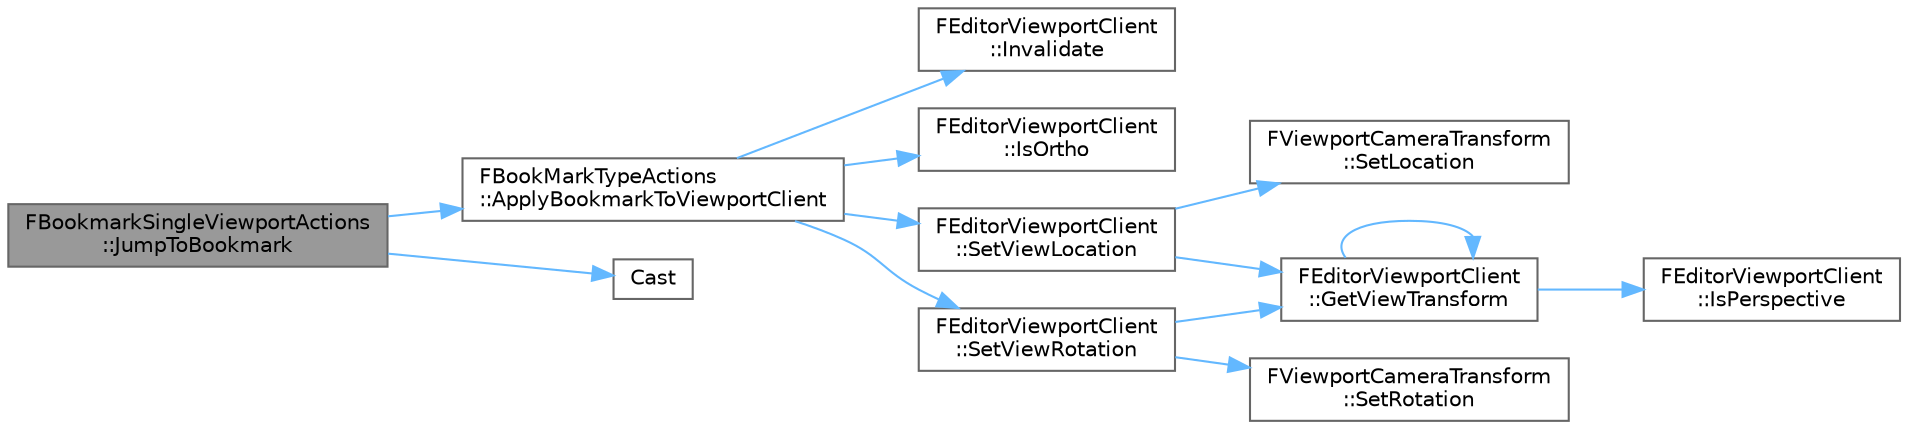 digraph "FBookmarkSingleViewportActions::JumpToBookmark"
{
 // INTERACTIVE_SVG=YES
 // LATEX_PDF_SIZE
  bgcolor="transparent";
  edge [fontname=Helvetica,fontsize=10,labelfontname=Helvetica,labelfontsize=10];
  node [fontname=Helvetica,fontsize=10,shape=box,height=0.2,width=0.4];
  rankdir="LR";
  Node1 [id="Node000001",label="FBookmarkSingleViewportActions\l::JumpToBookmark",height=0.2,width=0.4,color="gray40", fillcolor="grey60", style="filled", fontcolor="black",tooltip="Called to jump to the given bookmark."];
  Node1 -> Node2 [id="edge1_Node000001_Node000002",color="steelblue1",style="solid",tooltip=" "];
  Node2 [id="Node000002",label="FBookMarkTypeActions\l::ApplyBookmarkToViewportClient",height=0.2,width=0.4,color="grey40", fillcolor="white", style="filled",URL="$d6/dd0/classFBookMarkTypeActions.html#aa0dca8bc1cca0961ebed7d85f134f7a7",tooltip=" "];
  Node2 -> Node3 [id="edge2_Node000002_Node000003",color="steelblue1",style="solid",tooltip=" "];
  Node3 [id="Node000003",label="FEditorViewportClient\l::Invalidate",height=0.2,width=0.4,color="grey40", fillcolor="white", style="filled",URL="$df/d9e/classFEditorViewportClient.html#a1d2a8753c776f1255257ebc636ac2932",tooltip="Invalidates this viewport and optionally child views."];
  Node2 -> Node4 [id="edge3_Node000002_Node000004",color="steelblue1",style="solid",tooltip=" "];
  Node4 [id="Node000004",label="FEditorViewportClient\l::IsOrtho",height=0.2,width=0.4,color="grey40", fillcolor="white", style="filled",URL="$df/d9e/classFEditorViewportClient.html#a02de3865fa5518d475b32ccb13784d3a",tooltip="Returns true if this viewport is orthogonal."];
  Node2 -> Node5 [id="edge4_Node000002_Node000005",color="steelblue1",style="solid",tooltip=" "];
  Node5 [id="Node000005",label="FEditorViewportClient\l::SetViewLocation",height=0.2,width=0.4,color="grey40", fillcolor="white", style="filled",URL="$df/d9e/classFEditorViewportClient.html#a8491c168115b2ac3c38baba25fae04e0",tooltip="Sets the location of the viewport's camera."];
  Node5 -> Node6 [id="edge5_Node000005_Node000006",color="steelblue1",style="solid",tooltip=" "];
  Node6 [id="Node000006",label="FEditorViewportClient\l::GetViewTransform",height=0.2,width=0.4,color="grey40", fillcolor="white", style="filled",URL="$df/d9e/classFEditorViewportClient.html#a8e08badd4ec988c5d68035e050115c30",tooltip="Gets ViewportCameraTransform object for the current viewport type."];
  Node6 -> Node6 [id="edge6_Node000006_Node000006",color="steelblue1",style="solid",tooltip=" "];
  Node6 -> Node7 [id="edge7_Node000006_Node000007",color="steelblue1",style="solid",tooltip=" "];
  Node7 [id="Node000007",label="FEditorViewportClient\l::IsPerspective",height=0.2,width=0.4,color="grey40", fillcolor="white", style="filled",URL="$df/d9e/classFEditorViewportClient.html#a83795f10bc66b8be496ece6472cfdcba",tooltip="Returns true if this viewport is perspective."];
  Node5 -> Node8 [id="edge8_Node000005_Node000008",color="steelblue1",style="solid",tooltip=" "];
  Node8 [id="Node000008",label="FViewportCameraTransform\l::SetLocation",height=0.2,width=0.4,color="grey40", fillcolor="white", style="filled",URL="$dc/d97/structFViewportCameraTransform.html#a42053ccf78fa8442cc558492074c74d0",tooltip="Sets the transform's location."];
  Node2 -> Node9 [id="edge9_Node000002_Node000009",color="steelblue1",style="solid",tooltip=" "];
  Node9 [id="Node000009",label="FEditorViewportClient\l::SetViewRotation",height=0.2,width=0.4,color="grey40", fillcolor="white", style="filled",URL="$df/d9e/classFEditorViewportClient.html#a2f857926e6bce3caa5409ad36a4aa4ed",tooltip="Sets the location of the viewport's camera."];
  Node9 -> Node6 [id="edge10_Node000009_Node000006",color="steelblue1",style="solid",tooltip=" "];
  Node9 -> Node10 [id="edge11_Node000009_Node000010",color="steelblue1",style="solid",tooltip=" "];
  Node10 [id="Node000010",label="FViewportCameraTransform\l::SetRotation",height=0.2,width=0.4,color="grey40", fillcolor="white", style="filled",URL="$dc/d97/structFViewportCameraTransform.html#aac58fbf1096b0993d4bbf3a338ee01d4",tooltip="Sets the transform's rotation."];
  Node1 -> Node11 [id="edge12_Node000001_Node000011",color="steelblue1",style="solid",tooltip=" "];
  Node11 [id="Node000011",label="Cast",height=0.2,width=0.4,color="grey40", fillcolor="white", style="filled",URL="$d4/d55/Casts_8h.html#af337187a7ebe36fac35ea41db8a65ba9",tooltip=" "];
}
